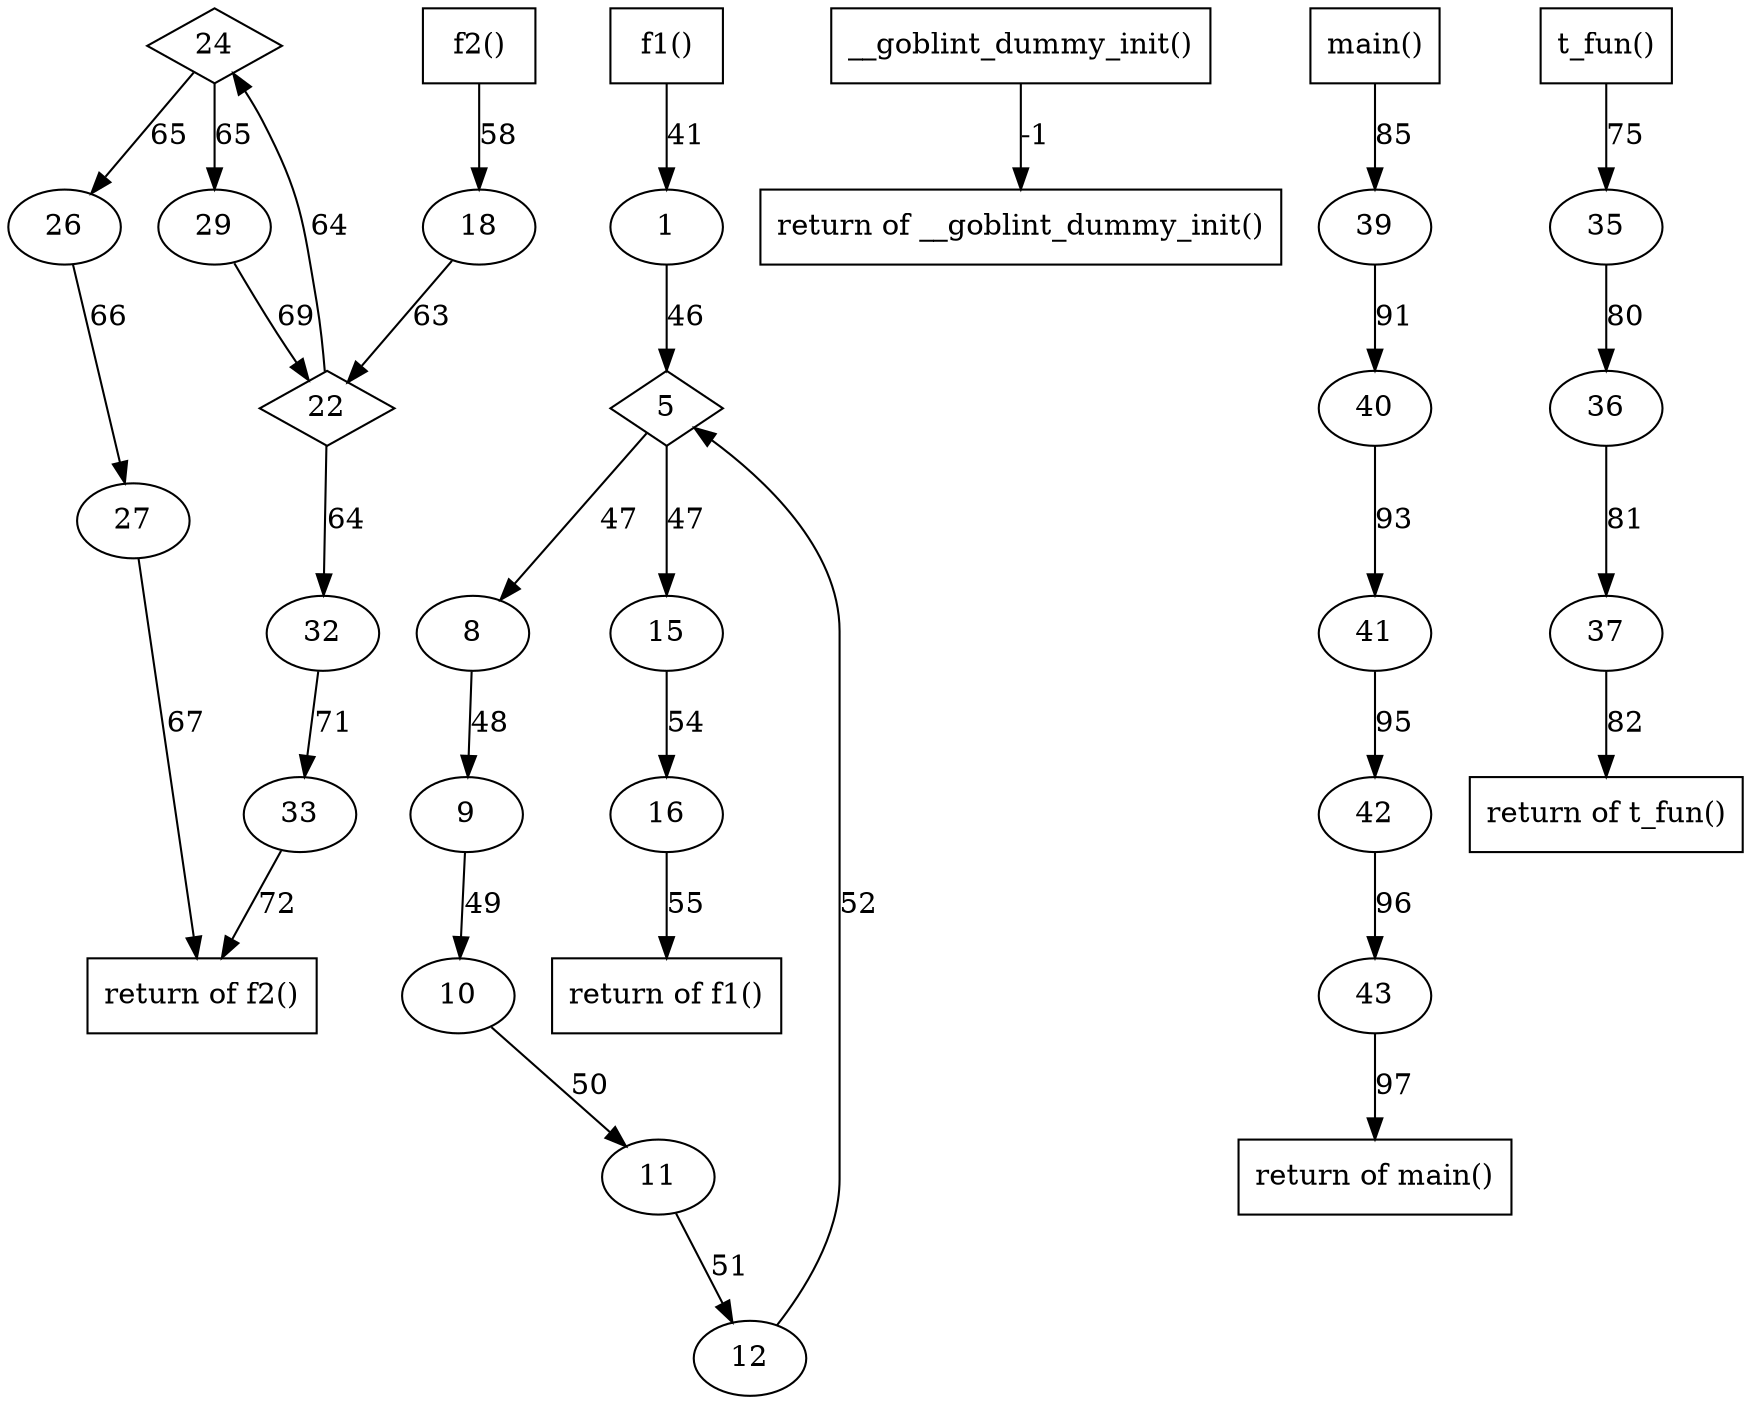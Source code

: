 digraph cfg {
	node [];
	24 -> 26 [label = "65"] ;
	5 -> 8 [label = "47"] ;
	24 -> 29 [label = "65"] ;
	fun3 -> ret3 [label = "-1"] ;
	39 -> 40 [label = "91"] ;
	36 -> 37 [label = "81"] ;
	16 -> ret336 [label = "55"] ;
	40 -> 41 [label = "93"] ;
	12 -> 5 [label = "52"] ;
	1 -> 5 [label = "46"] ;
	43 -> ret344 [label = "97"] ;
	33 -> ret339 [label = "72"] ;
	27 -> ret339 [label = "67"] ;
	22 -> 24 [label = "64"] ;
	26 -> 27 [label = "66"] ;
	fun339 -> 18 [label = "58"] ;
	10 -> 11 [label = "50"] ;
	11 -> 12 [label = "51"] ;
	8 -> 9 [label = "48"] ;
	32 -> 33 [label = "71"] ;
	41 -> 42 [label = "95"] ;
	29 -> 22 [label = "69"] ;
	18 -> 22 [label = "63"] ;
	fun341 -> 35 [label = "75"] ;
	fun344 -> 39 [label = "85"] ;
	15 -> 16 [label = "54"] ;
	9 -> 10 [label = "49"] ;
	5 -> 15 [label = "47"] ;
	42 -> 43 [label = "96"] ;
	fun336 -> 1 [label = "41"] ;
	37 -> ret341 [label = "82"] ;
	22 -> 32 [label = "64"] ;
	35 -> 36 [label = "80"] ;
	26 [];
	8 [];
	ret3 [label="return of __goblint_dummy_init()",shape=box];
	29 [];
	40 [];
	37 [];
	ret336 [label="return of f1()",shape=box];
	41 [];
	5 [shape=diamond];
	fun339 [label="f2()",shape=box];
	ret344 [label="return of main()",shape=box];
	fun336 [label="f1()",shape=box];
	ret339 [label="return of f2()",shape=box];
	24 [shape=diamond];
	27 [];
	18 [];
	11 [];
	fun344 [label="main()",shape=box];
	fun341 [label="t_fun()",shape=box];
	12 [];
	9 [];
	33 [];
	42 [];
	22 [shape=diamond];
	35 [];
	39 [];
	16 [];
	15 [];
	10 [];
	fun3 [label="__goblint_dummy_init()",shape=box];
	43 [];
	1 [];
	ret341 [label="return of t_fun()",shape=box];
	32 [];
	36 [];
}
